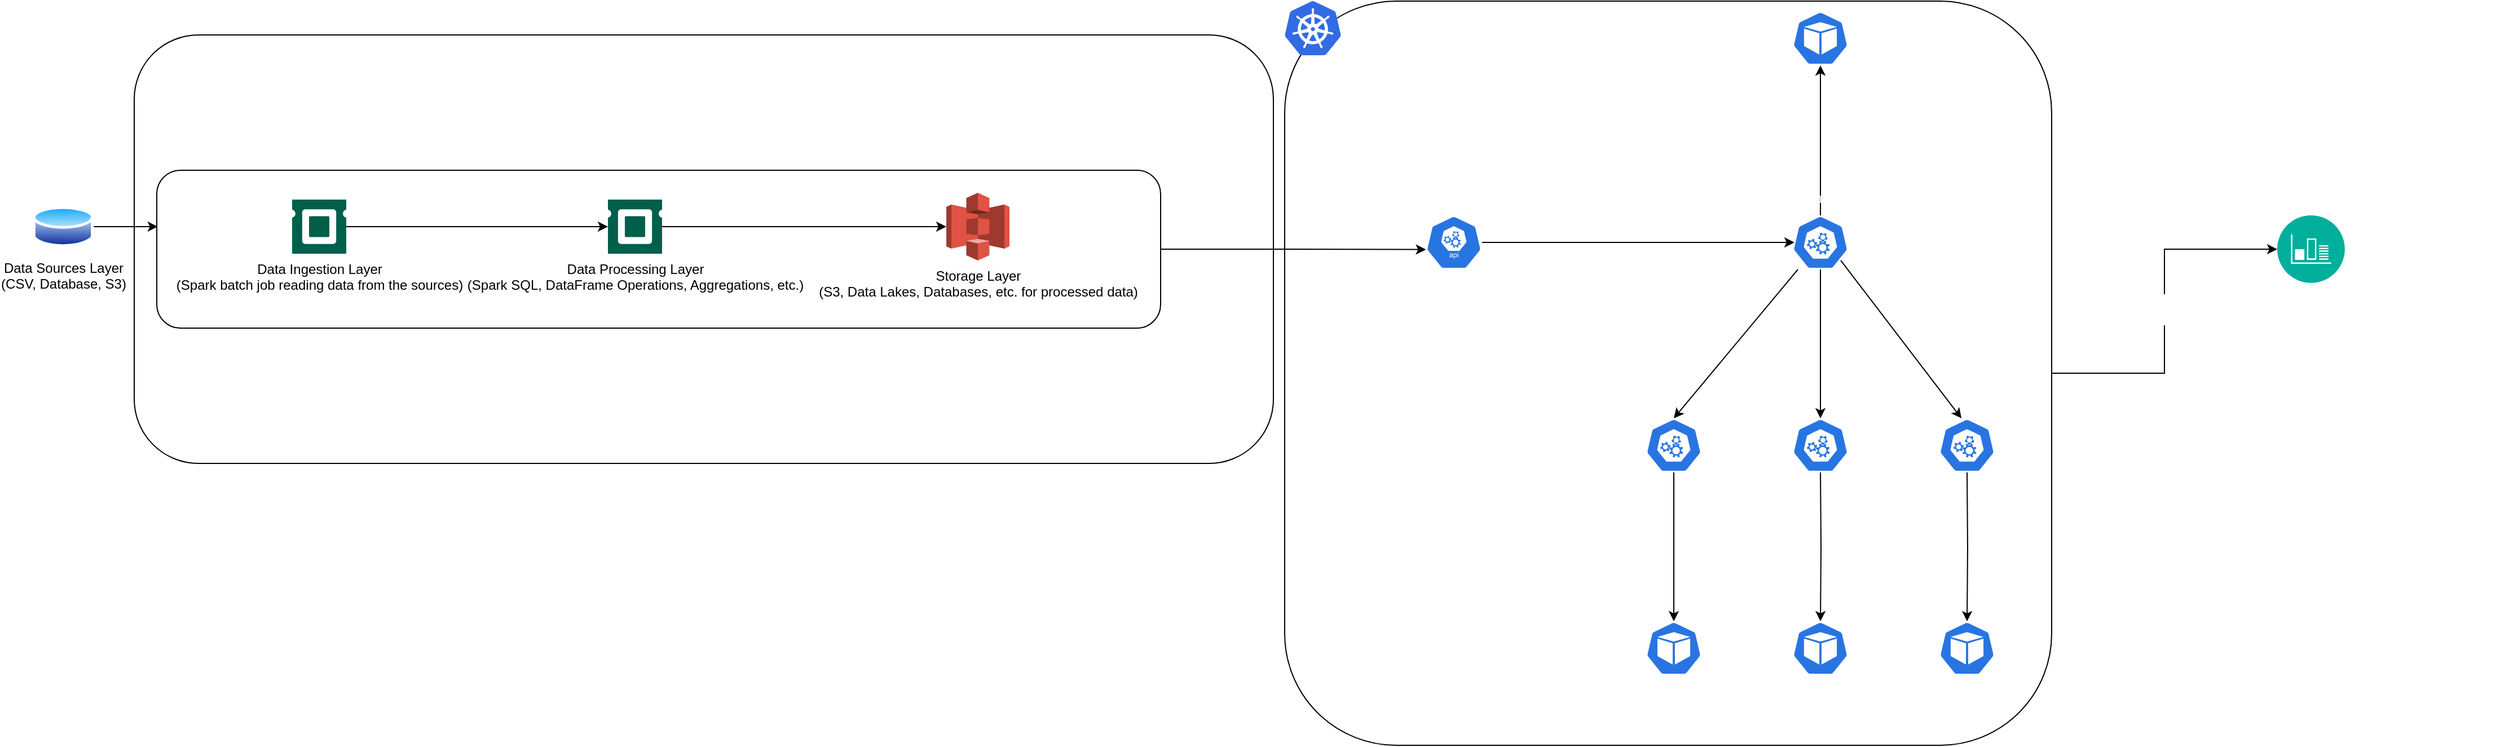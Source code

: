 <mxfile version="20.6.2" type="device"><diagram id="h18yZ8pxLc_8YwjZVDZq" name="Page-1"><mxGraphModel dx="3106" dy="946" grid="1" gridSize="10" guides="1" tooltips="1" connect="1" arrows="1" fold="1" page="1" pageScale="1" pageWidth="850" pageHeight="1100" math="0" shadow="0"><root><mxCell id="0"/><mxCell id="1" parent="0"/><mxCell id="6dJ1LVXAfFFN5hCCq8Yw-50" value="" style="rounded=1;whiteSpace=wrap;html=1;labelBackgroundColor=none;fontSize=12;fontColor=#FFFFFF;" vertex="1" parent="1"><mxGeometry x="-1570" y="390" width="1010" height="380" as="geometry"/></mxCell><mxCell id="6dJ1LVXAfFFN5hCCq8Yw-49" style="edgeStyle=orthogonalEdgeStyle;rounded=0;sketch=0;orthogonalLoop=1;jettySize=auto;html=1;shadow=0;fontSize=12;fontColor=#FFFFFF;" edge="1" parent="1" source="6dJ1LVXAfFFN5hCCq8Yw-23" target="6dJ1LVXAfFFN5hCCq8Yw-47"><mxGeometry relative="1" as="geometry"/></mxCell><mxCell id="6dJ1LVXAfFFN5hCCq8Yw-23" value="" style="rounded=1;whiteSpace=wrap;html=1;fontSize=12;fontColor=#FFFFFF;" vertex="1" parent="1"><mxGeometry x="-550" y="360" width="680" height="660" as="geometry"/></mxCell><mxCell id="6dJ1LVXAfFFN5hCCq8Yw-18" style="edgeStyle=orthogonalEdgeStyle;rounded=0;orthogonalLoop=1;jettySize=auto;html=1;entryX=0.005;entryY=0.63;entryDx=0;entryDy=0;entryPerimeter=0;fontSize=12;fontColor=#FFFFFF;" edge="1" parent="1" source="6dJ1LVXAfFFN5hCCq8Yw-14" target="6dJ1LVXAfFFN5hCCq8Yw-16"><mxGeometry relative="1" as="geometry"/></mxCell><mxCell id="6dJ1LVXAfFFN5hCCq8Yw-14" value="" style="rounded=1;whiteSpace=wrap;html=1;" vertex="1" parent="1"><mxGeometry x="-1550" y="510" width="890" height="140" as="geometry"/></mxCell><mxCell id="6dJ1LVXAfFFN5hCCq8Yw-5" style="edgeStyle=orthogonalEdgeStyle;rounded=0;orthogonalLoop=1;jettySize=auto;html=1;entryX=0.001;entryY=0.357;entryDx=0;entryDy=0;entryPerimeter=0;" edge="1" parent="1" source="6dJ1LVXAfFFN5hCCq8Yw-1" target="6dJ1LVXAfFFN5hCCq8Yw-14"><mxGeometry relative="1" as="geometry"/></mxCell><mxCell id="6dJ1LVXAfFFN5hCCq8Yw-1" value="Data Sources Layer&lt;br&gt;(CSV, Database, S3)" style="aspect=fixed;perimeter=ellipsePerimeter;html=1;align=center;shadow=0;dashed=0;spacingTop=3;image;image=img/lib/active_directory/database.svg;" vertex="1" parent="1"><mxGeometry x="-1660" y="540" width="54.05" height="40" as="geometry"/></mxCell><mxCell id="6dJ1LVXAfFFN5hCCq8Yw-8" style="edgeStyle=orthogonalEdgeStyle;rounded=0;orthogonalLoop=1;jettySize=auto;html=1;" edge="1" parent="1" source="6dJ1LVXAfFFN5hCCq8Yw-4" target="6dJ1LVXAfFFN5hCCq8Yw-7"><mxGeometry relative="1" as="geometry"/></mxCell><mxCell id="6dJ1LVXAfFFN5hCCq8Yw-4" value="Data Ingestion Layer&lt;br&gt;(Spark batch job reading data &lt;span class=&quot;hljs-keyword&quot;&gt;from&lt;/span&gt; the sources)" style="sketch=0;pointerEvents=1;shadow=0;dashed=0;html=1;strokeColor=none;fillColor=#005F4B;labelPosition=center;verticalLabelPosition=bottom;verticalAlign=top;align=center;outlineConnect=0;shape=mxgraph.veeam2.cpu;" vertex="1" parent="1"><mxGeometry x="-1430" y="536" width="48" height="48" as="geometry"/></mxCell><mxCell id="6dJ1LVXAfFFN5hCCq8Yw-10" style="edgeStyle=orthogonalEdgeStyle;rounded=0;orthogonalLoop=1;jettySize=auto;html=1;" edge="1" parent="1" source="6dJ1LVXAfFFN5hCCq8Yw-7" target="6dJ1LVXAfFFN5hCCq8Yw-9"><mxGeometry relative="1" as="geometry"/></mxCell><mxCell id="6dJ1LVXAfFFN5hCCq8Yw-7" value="Data Processing Layer&lt;br&gt;(Spark &lt;span class=&quot;hljs-keyword&quot;&gt;SQL&lt;/span&gt;, DataFrame Operations, Aggregations, etc.)" style="sketch=0;pointerEvents=1;shadow=0;dashed=0;html=1;strokeColor=none;fillColor=#005F4B;labelPosition=center;verticalLabelPosition=bottom;verticalAlign=top;align=center;outlineConnect=0;shape=mxgraph.veeam2.cpu;" vertex="1" parent="1"><mxGeometry x="-1150" y="536" width="48" height="48" as="geometry"/></mxCell><mxCell id="6dJ1LVXAfFFN5hCCq8Yw-9" value="Storage Layer&lt;br&gt;(S3, Data Lakes, Databases, etc. &lt;span class=&quot;hljs-keyword&quot;&gt;for&lt;/span&gt; processed data)" style="outlineConnect=0;dashed=0;verticalLabelPosition=bottom;verticalAlign=top;align=center;html=1;shape=mxgraph.aws3.s3;fillColor=#E05243;gradientColor=none;" vertex="1" parent="1"><mxGeometry x="-850" y="530" width="56" height="60" as="geometry"/></mxCell><mxCell id="6dJ1LVXAfFFN5hCCq8Yw-15" value="&lt;font color=&quot;#ffffff&quot; style=&quot;font-size: 17px;&quot;&gt;Spark Jobs&lt;/font&gt;" style="text;html=1;align=center;verticalAlign=middle;resizable=0;points=[];autosize=1;strokeColor=none;fillColor=none;fontColor=#F0110A;" vertex="1" parent="1"><mxGeometry x="-1545" y="475" width="110" height="30" as="geometry"/></mxCell><mxCell id="6dJ1LVXAfFFN5hCCq8Yw-27" style="edgeStyle=orthogonalEdgeStyle;rounded=0;orthogonalLoop=1;jettySize=auto;html=1;entryX=0.04;entryY=0.5;entryDx=0;entryDy=0;entryPerimeter=0;fontSize=12;fontColor=#FFFFFF;" edge="1" parent="1" source="6dJ1LVXAfFFN5hCCq8Yw-16" target="6dJ1LVXAfFFN5hCCq8Yw-26"><mxGeometry relative="1" as="geometry"/></mxCell><mxCell id="6dJ1LVXAfFFN5hCCq8Yw-16" value="&lt;font style=&quot;font-size: 12px;&quot; color=&quot;#ffffff&quot;&gt;API Server&lt;/font&gt;" style="sketch=0;html=1;dashed=0;whitespace=wrap;fillColor=#2875E2;strokeColor=#ffffff;points=[[0.005,0.63,0],[0.1,0.2,0],[0.9,0.2,0],[0.5,0,0],[0.995,0.63,0],[0.72,0.99,0],[0.5,1,0],[0.28,0.99,0]];verticalLabelPosition=bottom;align=center;verticalAlign=top;shape=mxgraph.kubernetes.icon;prIcon=api;fontSize=17;fontColor=#F0110A;" vertex="1" parent="1"><mxGeometry x="-425" y="550" width="50" height="48" as="geometry"/></mxCell><mxCell id="6dJ1LVXAfFFN5hCCq8Yw-19" value="spark-submit" style="text;html=1;align=center;verticalAlign=middle;resizable=0;points=[];autosize=1;strokeColor=none;fillColor=none;fontSize=12;fontColor=#FFFFFF;" vertex="1" parent="1"><mxGeometry x="-650" y="545" width="90" height="30" as="geometry"/></mxCell><mxCell id="6dJ1LVXAfFFN5hCCq8Yw-24" value="" style="sketch=0;aspect=fixed;html=1;points=[];align=center;image;fontSize=12;image=img/lib/mscae/Kubernetes.svg;fontColor=#FFFFFF;" vertex="1" parent="1"><mxGeometry x="-550" y="360" width="50" height="48" as="geometry"/></mxCell><mxCell id="6dJ1LVXAfFFN5hCCq8Yw-25" value="&lt;font style=&quot;font-size: 17px;&quot;&gt;Kubernetes Cluster&lt;/font&gt;" style="text;html=1;align=center;verticalAlign=middle;resizable=0;points=[];autosize=1;strokeColor=none;fillColor=none;fontSize=12;fontColor=#FFFFFF;" vertex="1" parent="1"><mxGeometry x="-305" y="369" width="170" height="30" as="geometry"/></mxCell><mxCell id="6dJ1LVXAfFFN5hCCq8Yw-46" style="edgeStyle=orthogonalEdgeStyle;rounded=0;sketch=0;orthogonalLoop=1;jettySize=auto;html=1;shadow=0;fontSize=12;fontColor=#FFFFFF;" edge="1" parent="1" source="6dJ1LVXAfFFN5hCCq8Yw-26" target="6dJ1LVXAfFFN5hCCq8Yw-45"><mxGeometry relative="1" as="geometry"/></mxCell><mxCell id="6dJ1LVXAfFFN5hCCq8Yw-26" value="&lt;font style=&quot;font-size: 12px;&quot; color=&quot;#ffffff&quot;&gt;Spark Driver&lt;/font&gt;" style="sketch=0;html=1;dashed=0;whitespace=wrap;fillColor=#2875E2;strokeColor=#ffffff;points=[[0.005,0.63,0],[0.1,0.2,0],[0.9,0.2,0],[0.5,0,0],[0.995,0.63,0],[0.72,0.99,0],[0.5,1,0],[0.28,0.99,0]];verticalLabelPosition=bottom;align=center;verticalAlign=top;shape=mxgraph.kubernetes.icon;prIcon=master;fontSize=17;fontColor=#F0110A;" vertex="1" parent="1"><mxGeometry x="-100" y="550" width="50" height="48" as="geometry"/></mxCell><mxCell id="6dJ1LVXAfFFN5hCCq8Yw-28" value="&lt;font style=&quot;font-size: 12px;&quot; color=&quot;#ffffff&quot;&gt;Worker Node 3&lt;/font&gt;" style="sketch=0;html=1;dashed=0;whitespace=wrap;fillColor=#2875E2;strokeColor=#ffffff;points=[[0.005,0.63,0],[0.1,0.2,0],[0.9,0.2,0],[0.5,0,0],[0.995,0.63,0],[0.72,0.99,0],[0.5,1,0],[0.28,0.99,0]];verticalLabelPosition=bottom;align=center;verticalAlign=top;shape=mxgraph.kubernetes.icon;prIcon=master;fontSize=17;fontColor=#F0110A;" vertex="1" parent="1"><mxGeometry x="30" y="730" width="50" height="48" as="geometry"/></mxCell><mxCell id="6dJ1LVXAfFFN5hCCq8Yw-34" style="edgeStyle=orthogonalEdgeStyle;rounded=0;orthogonalLoop=1;jettySize=auto;html=1;fontSize=12;fontColor=#FFFFFF;" edge="1" parent="1" source="6dJ1LVXAfFFN5hCCq8Yw-26" target="6dJ1LVXAfFFN5hCCq8Yw-29"><mxGeometry relative="1" as="geometry"/></mxCell><mxCell id="6dJ1LVXAfFFN5hCCq8Yw-29" value="&lt;font color=&quot;#ffffff&quot;&gt;&lt;span style=&quot;font-size: 12px;&quot;&gt;Worker Node 2&lt;br&gt;&lt;/span&gt;&lt;/font&gt;" style="sketch=0;html=1;dashed=0;whitespace=wrap;fillColor=#2875E2;strokeColor=#ffffff;points=[[0.005,0.63,0],[0.1,0.2,0],[0.9,0.2,0],[0.5,0,0],[0.995,0.63,0],[0.72,0.99,0],[0.5,1,0],[0.28,0.99,0]];verticalLabelPosition=bottom;align=center;verticalAlign=top;shape=mxgraph.kubernetes.icon;prIcon=master;fontSize=17;fontColor=#F0110A;" vertex="1" parent="1"><mxGeometry x="-100" y="730" width="50" height="48" as="geometry"/></mxCell><mxCell id="6dJ1LVXAfFFN5hCCq8Yw-40" style="edgeStyle=orthogonalEdgeStyle;rounded=0;sketch=0;orthogonalLoop=1;jettySize=auto;html=1;entryX=0.5;entryY=0;entryDx=0;entryDy=0;entryPerimeter=0;shadow=0;fontSize=12;fontColor=#FFFFFF;" edge="1" parent="1" source="6dJ1LVXAfFFN5hCCq8Yw-30" target="6dJ1LVXAfFFN5hCCq8Yw-39"><mxGeometry relative="1" as="geometry"/></mxCell><mxCell id="6dJ1LVXAfFFN5hCCq8Yw-30" value="&lt;font style=&quot;font-size: 12px;&quot; color=&quot;#ffffff&quot;&gt;Worker Node 1&lt;br&gt;&lt;/font&gt;" style="sketch=0;html=1;dashed=0;whitespace=wrap;fillColor=#2875E2;strokeColor=#ffffff;points=[[0.005,0.63,0],[0.1,0.2,0],[0.9,0.2,0],[0.5,0,0],[0.995,0.63,0],[0.72,0.99,0],[0.5,1,0],[0.28,0.99,0]];verticalLabelPosition=bottom;align=center;verticalAlign=top;shape=mxgraph.kubernetes.icon;prIcon=master;fontSize=17;fontColor=#F0110A;" vertex="1" parent="1"><mxGeometry x="-230" y="730" width="50" height="48" as="geometry"/></mxCell><mxCell id="6dJ1LVXAfFFN5hCCq8Yw-33" value="" style="endArrow=classic;html=1;rounded=0;fontSize=12;fontColor=#FFFFFF;entryX=0.5;entryY=0;entryDx=0;entryDy=0;entryPerimeter=0;" edge="1" parent="1" source="6dJ1LVXAfFFN5hCCq8Yw-26" target="6dJ1LVXAfFFN5hCCq8Yw-30"><mxGeometry width="50" height="50" relative="1" as="geometry"><mxPoint x="-180" y="670" as="sourcePoint"/><mxPoint x="-230" y="720" as="targetPoint"/></mxGeometry></mxCell><mxCell id="6dJ1LVXAfFFN5hCCq8Yw-36" value="" style="endArrow=classic;html=1;rounded=0;fontSize=12;fontColor=#FFFFFF;exitX=0.86;exitY=0.833;exitDx=0;exitDy=0;exitPerimeter=0;movable=1;resizable=1;rotatable=1;deletable=1;editable=1;connectable=1;sketch=0;shadow=0;entryX=0.86;entryY=0.833;entryDx=0;entryDy=0;entryPerimeter=0;" edge="1" parent="1" source="6dJ1LVXAfFFN5hCCq8Yw-26"><mxGeometry width="50" height="50" relative="1" as="geometry"><mxPoint x="-40" y="558" as="sourcePoint"/><mxPoint x="50" y="730" as="targetPoint"/></mxGeometry></mxCell><mxCell id="6dJ1LVXAfFFN5hCCq8Yw-38" value="Master Node" style="text;html=1;align=center;verticalAlign=middle;resizable=0;points=[];autosize=1;strokeColor=none;fillColor=none;fontSize=12;fontColor=#FFFFFF;" vertex="1" parent="1"><mxGeometry x="-120" y="520" width="90" height="30" as="geometry"/></mxCell><mxCell id="6dJ1LVXAfFFN5hCCq8Yw-39" value="Kubernetes Pod&lt;br&gt;" style="sketch=0;html=1;dashed=0;whitespace=wrap;fillColor=#2875E2;strokeColor=#ffffff;points=[[0.005,0.63,0],[0.1,0.2,0],[0.9,0.2,0],[0.5,0,0],[0.995,0.63,0],[0.72,0.99,0],[0.5,1,0],[0.28,0.99,0]];verticalLabelPosition=bottom;align=center;verticalAlign=top;shape=mxgraph.kubernetes.icon;prIcon=pod;fontSize=12;fontColor=#FFFFFF;" vertex="1" parent="1"><mxGeometry x="-230" y="910" width="50" height="48" as="geometry"/></mxCell><mxCell id="6dJ1LVXAfFFN5hCCq8Yw-41" style="edgeStyle=orthogonalEdgeStyle;rounded=0;sketch=0;orthogonalLoop=1;jettySize=auto;html=1;entryX=0.5;entryY=0;entryDx=0;entryDy=0;entryPerimeter=0;shadow=0;fontSize=12;fontColor=#FFFFFF;" edge="1" parent="1" target="6dJ1LVXAfFFN5hCCq8Yw-42"><mxGeometry relative="1" as="geometry"><mxPoint x="-75" y="778" as="sourcePoint"/></mxGeometry></mxCell><mxCell id="6dJ1LVXAfFFN5hCCq8Yw-42" value="Kubernetes Pod&lt;br&gt;" style="sketch=0;html=1;dashed=0;whitespace=wrap;fillColor=#2875E2;strokeColor=#ffffff;points=[[0.005,0.63,0],[0.1,0.2,0],[0.9,0.2,0],[0.5,0,0],[0.995,0.63,0],[0.72,0.99,0],[0.5,1,0],[0.28,0.99,0]];verticalLabelPosition=bottom;align=center;verticalAlign=top;shape=mxgraph.kubernetes.icon;prIcon=pod;fontSize=12;fontColor=#FFFFFF;" vertex="1" parent="1"><mxGeometry x="-100" y="910" width="50" height="48" as="geometry"/></mxCell><mxCell id="6dJ1LVXAfFFN5hCCq8Yw-43" style="edgeStyle=orthogonalEdgeStyle;rounded=0;sketch=0;orthogonalLoop=1;jettySize=auto;html=1;entryX=0.5;entryY=0;entryDx=0;entryDy=0;entryPerimeter=0;shadow=0;fontSize=12;fontColor=#FFFFFF;" edge="1" parent="1" target="6dJ1LVXAfFFN5hCCq8Yw-44"><mxGeometry relative="1" as="geometry"><mxPoint x="55" y="778" as="sourcePoint"/></mxGeometry></mxCell><mxCell id="6dJ1LVXAfFFN5hCCq8Yw-44" value="Kubernetes Pod&lt;br&gt;" style="sketch=0;html=1;dashed=0;whitespace=wrap;fillColor=#2875E2;strokeColor=#ffffff;points=[[0.005,0.63,0],[0.1,0.2,0],[0.9,0.2,0],[0.5,0,0],[0.995,0.63,0],[0.72,0.99,0],[0.5,1,0],[0.28,0.99,0]];verticalLabelPosition=bottom;align=center;verticalAlign=top;shape=mxgraph.kubernetes.icon;prIcon=pod;fontSize=12;fontColor=#FFFFFF;" vertex="1" parent="1"><mxGeometry x="30" y="910" width="50" height="48" as="geometry"/></mxCell><mxCell id="6dJ1LVXAfFFN5hCCq8Yw-45" value="" style="sketch=0;html=1;dashed=0;whitespace=wrap;fillColor=#2875E2;strokeColor=#ffffff;points=[[0.005,0.63,0],[0.1,0.2,0],[0.9,0.2,0],[0.5,0,0],[0.995,0.63,0],[0.72,0.99,0],[0.5,1,0],[0.28,0.99,0]];verticalLabelPosition=bottom;align=center;verticalAlign=top;shape=mxgraph.kubernetes.icon;prIcon=pod;fontSize=12;fontColor=#FFFFFF;" vertex="1" parent="1"><mxGeometry x="-100" y="369" width="50" height="48" as="geometry"/></mxCell><mxCell id="6dJ1LVXAfFFN5hCCq8Yw-47" value="Monitoring &amp; Logging Layer&#10;(Spark UI, Logs, Kubernetes Metrics, Prometheus, ELK Stack)" style="aspect=fixed;perimeter=ellipsePerimeter;align=center;shadow=0;dashed=0;fontColor=#FFFFFF;labelBackgroundColor=none;fontSize=12;spacingTop=3;image;image=img/lib/ibm/management/monitoring_metrics.svg;" vertex="1" parent="1"><mxGeometry x="330" y="550" width="60" height="60" as="geometry"/></mxCell><mxCell id="6dJ1LVXAfFFN5hCCq8Yw-51" value="&lt;font style=&quot;font-size: 17px;&quot;&gt;Orchestration&lt;br&gt;(Airflow, Prefect, CronJobs)&lt;/font&gt;" style="text;html=1;align=center;verticalAlign=middle;resizable=0;points=[];autosize=1;strokeColor=none;fillColor=none;fontSize=12;fontColor=#FFFFFF;" vertex="1" parent="1"><mxGeometry x="-1560" y="390" width="230" height="50" as="geometry"/></mxCell></root></mxGraphModel></diagram></mxfile>